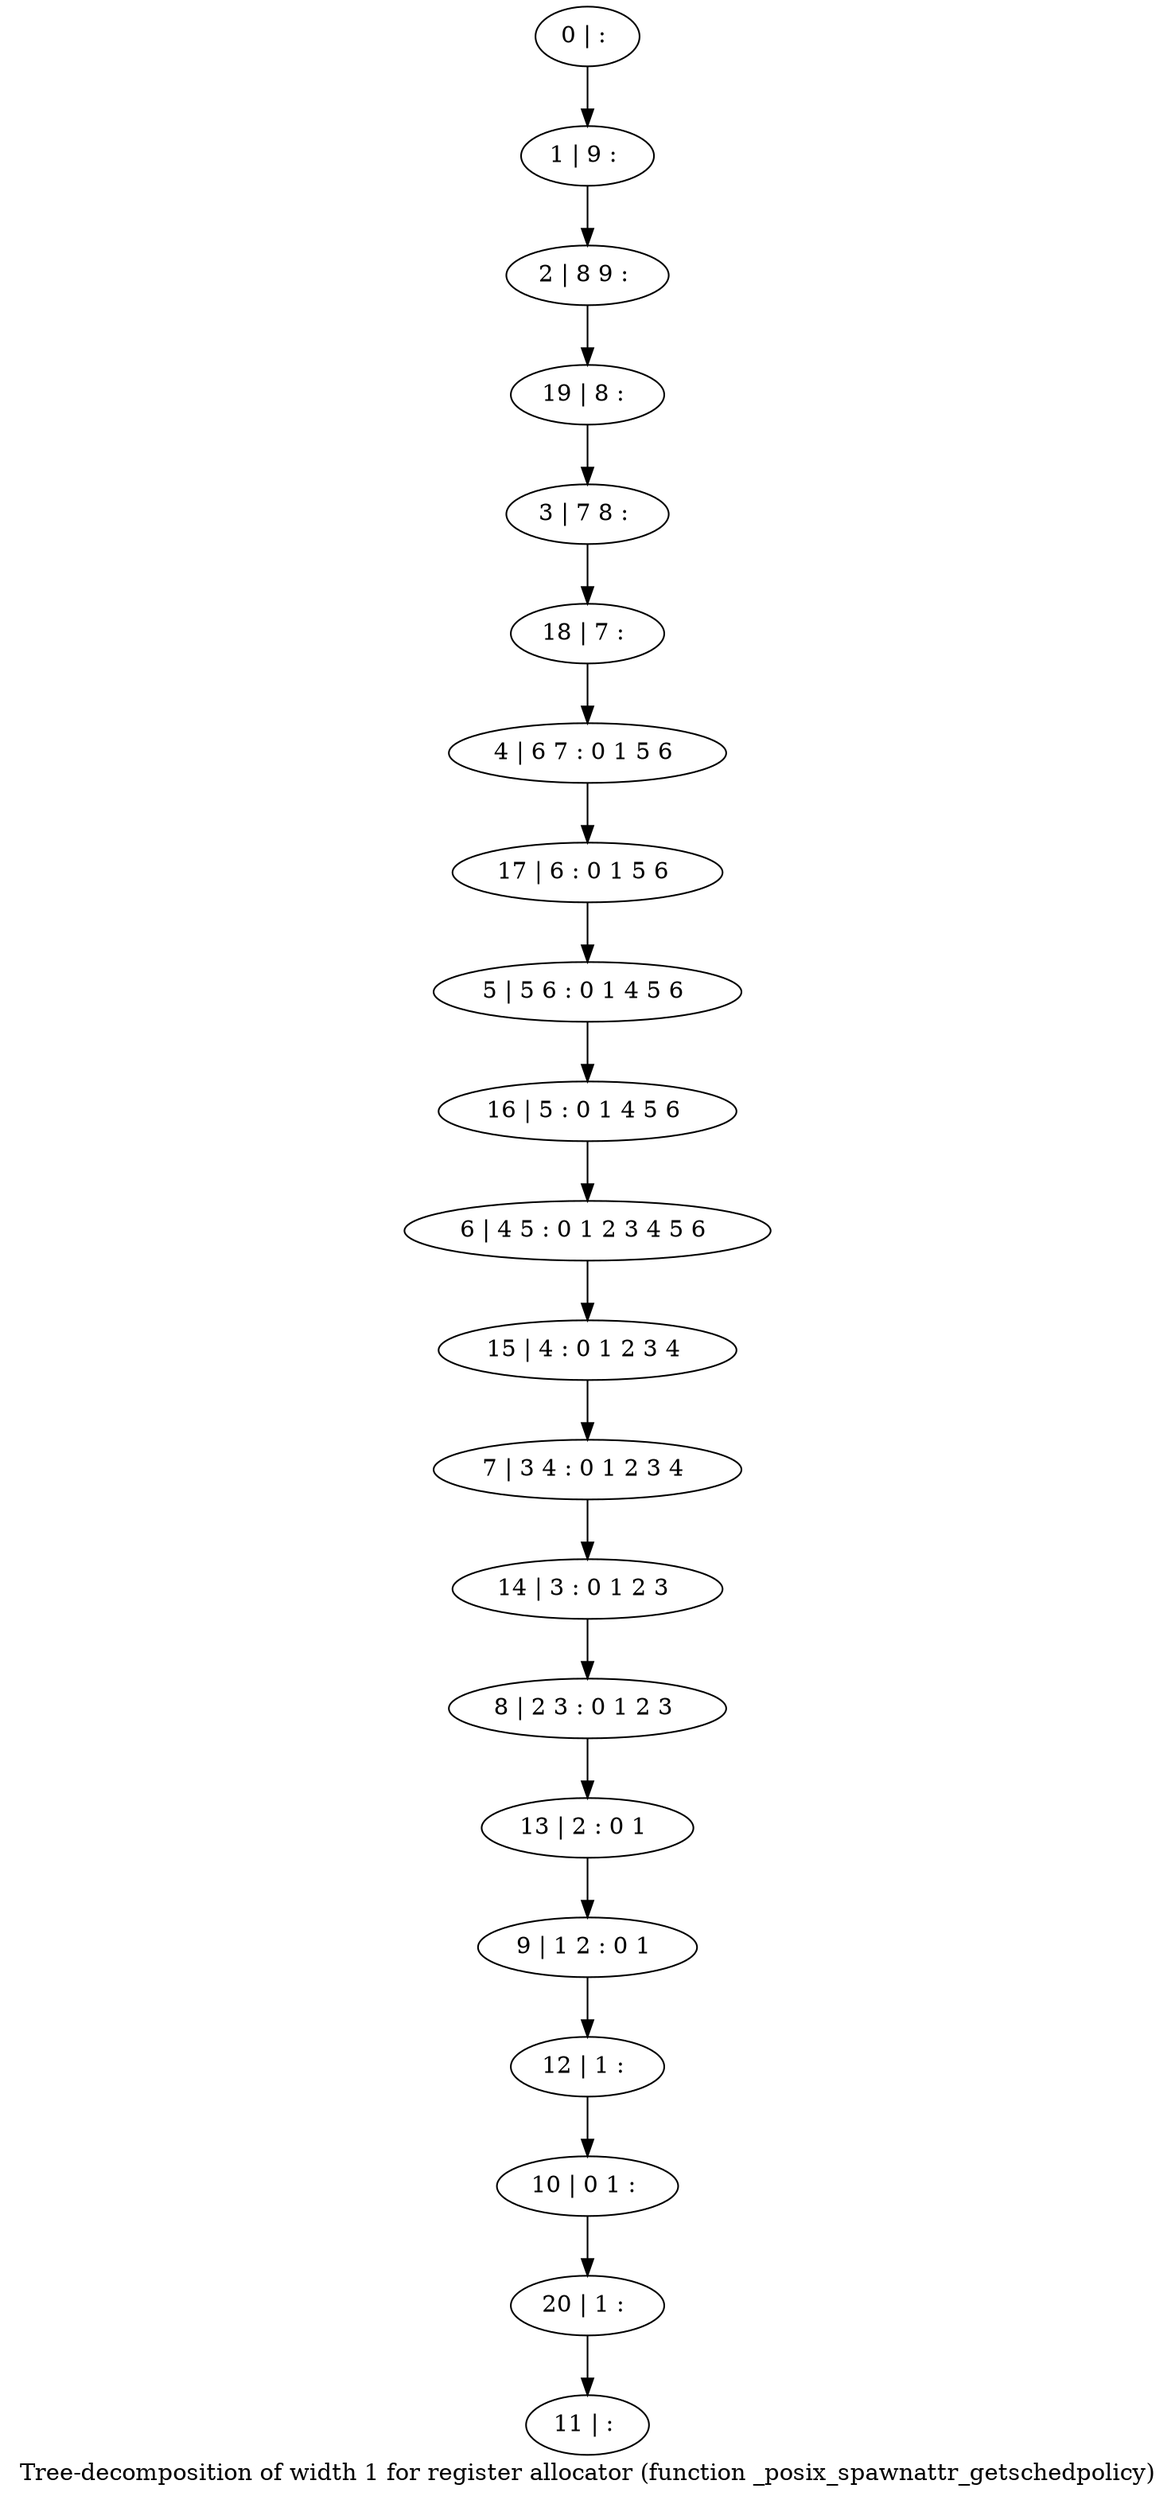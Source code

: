 digraph G {
graph [label="Tree-decomposition of width 1 for register allocator (function _posix_spawnattr_getschedpolicy)"]
0[label="0 | : "];
1[label="1 | 9 : "];
2[label="2 | 8 9 : "];
3[label="3 | 7 8 : "];
4[label="4 | 6 7 : 0 1 5 6 "];
5[label="5 | 5 6 : 0 1 4 5 6 "];
6[label="6 | 4 5 : 0 1 2 3 4 5 6 "];
7[label="7 | 3 4 : 0 1 2 3 4 "];
8[label="8 | 2 3 : 0 1 2 3 "];
9[label="9 | 1 2 : 0 1 "];
10[label="10 | 0 1 : "];
11[label="11 | : "];
12[label="12 | 1 : "];
13[label="13 | 2 : 0 1 "];
14[label="14 | 3 : 0 1 2 3 "];
15[label="15 | 4 : 0 1 2 3 4 "];
16[label="16 | 5 : 0 1 4 5 6 "];
17[label="17 | 6 : 0 1 5 6 "];
18[label="18 | 7 : "];
19[label="19 | 8 : "];
20[label="20 | 1 : "];
0->1 ;
1->2 ;
12->10 ;
9->12 ;
13->9 ;
8->13 ;
14->8 ;
7->14 ;
15->7 ;
6->15 ;
16->6 ;
5->16 ;
17->5 ;
4->17 ;
18->4 ;
3->18 ;
19->3 ;
2->19 ;
20->11 ;
10->20 ;
}
